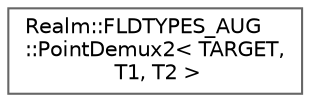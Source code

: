 digraph "Graphical Class Hierarchy"
{
 // LATEX_PDF_SIZE
  bgcolor="transparent";
  edge [fontname=Helvetica,fontsize=10,labelfontname=Helvetica,labelfontsize=10];
  node [fontname=Helvetica,fontsize=10,shape=box,height=0.2,width=0.4];
  rankdir="LR";
  Node0 [id="Node000000",label="Realm::FLDTYPES_AUG\l::PointDemux2\< TARGET,\l T1, T2 \>",height=0.2,width=0.4,color="grey40", fillcolor="white", style="filled",URL="$structRealm_1_1FLDTYPES__AUG_1_1PointDemux2.html",tooltip=" "];
}
